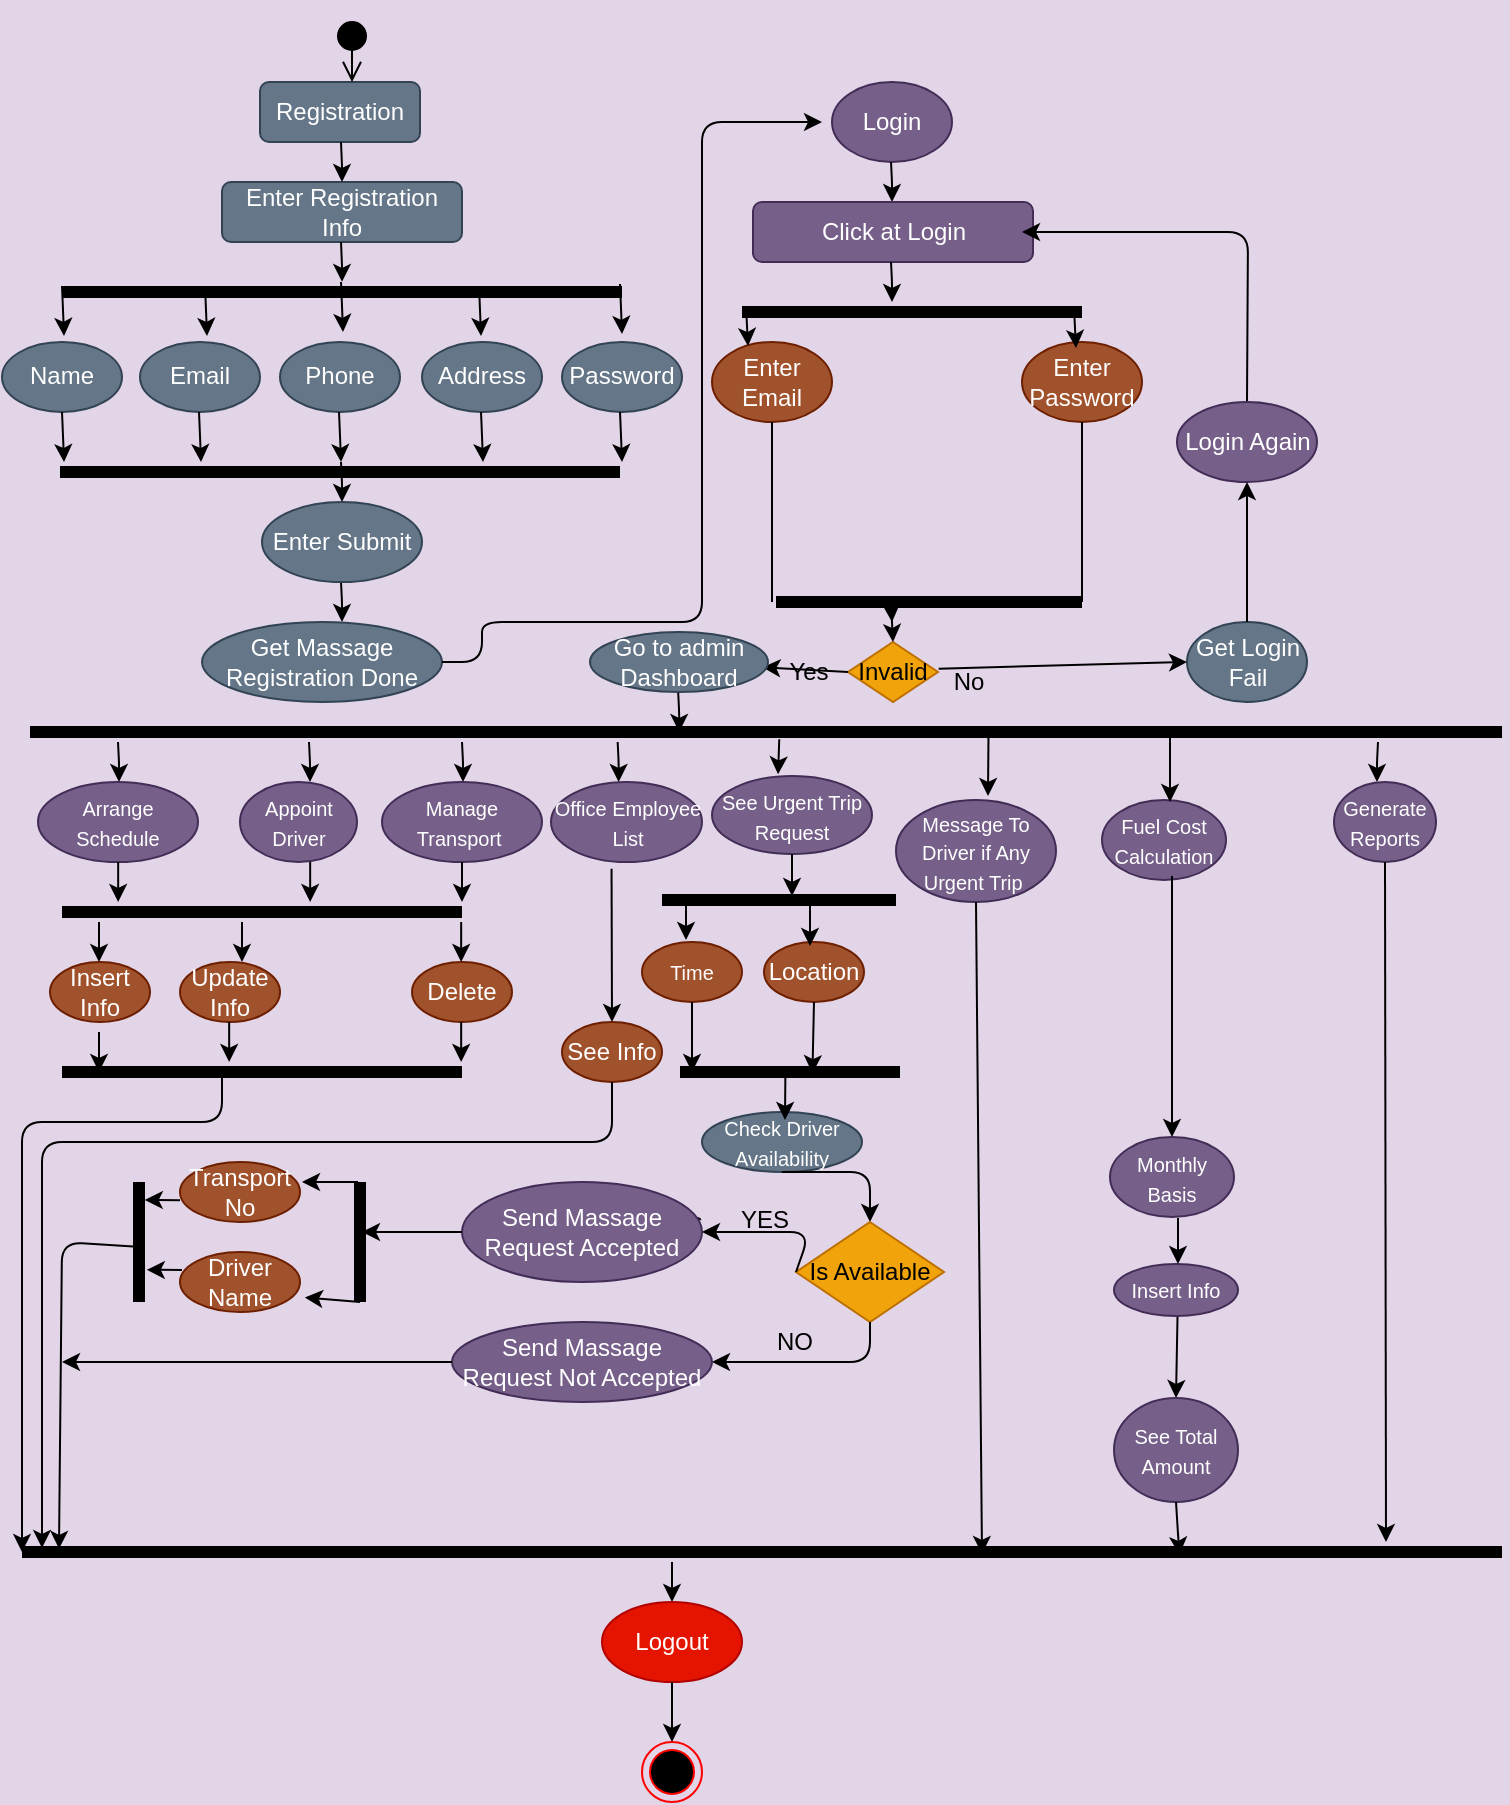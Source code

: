 <mxfile version="15.3.5" type="github">
  <diagram id="Zl01GysUVRrBJq3q0-Fd" name="Page-1">
    <mxGraphModel dx="1036" dy="571" grid="1" gridSize="10" guides="1" tooltips="1" connect="1" arrows="1" fold="1" page="1" pageScale="1" pageWidth="827" pageHeight="1169" background="#E1D5E7" math="0" shadow="0">
      <root>
        <mxCell id="0" />
        <mxCell id="1" parent="0" />
        <mxCell id="w90_zhHVsFdHdV3SLVgs-108" value="" style="shape=line;html=1;strokeWidth=6;" parent="1" vertex="1">
          <mxGeometry x="340" y="444" width="117" height="10" as="geometry" />
        </mxCell>
        <mxCell id="w90_zhHVsFdHdV3SLVgs-115" value="" style="shape=line;html=1;strokeWidth=6;" parent="1" vertex="1">
          <mxGeometry x="24" y="360" width="736" height="10" as="geometry" />
        </mxCell>
        <mxCell id="w90_zhHVsFdHdV3SLVgs-117" value="" style="endArrow=classic;html=1;" parent="1" edge="1">
          <mxGeometry x="-376.5" y="220" width="50" height="50" as="geometry">
            <mxPoint x="68.0" y="370" as="sourcePoint" />
            <mxPoint x="68.5" y="390.0" as="targetPoint" />
            <Array as="points">
              <mxPoint x="68.5" y="380" />
            </Array>
          </mxGeometry>
        </mxCell>
        <mxCell id="w90_zhHVsFdHdV3SLVgs-118" value="" style="endArrow=classic;html=1;" parent="1" edge="1">
          <mxGeometry x="-281" y="220" width="50" height="50" as="geometry">
            <mxPoint x="163.5" y="370" as="sourcePoint" />
            <mxPoint x="164" y="390.0" as="targetPoint" />
            <Array as="points">
              <mxPoint x="164" y="380" />
            </Array>
          </mxGeometry>
        </mxCell>
        <mxCell id="w90_zhHVsFdHdV3SLVgs-119" value="" style="endArrow=classic;html=1;" parent="1" edge="1">
          <mxGeometry x="-204.5" y="220" width="50" height="50" as="geometry">
            <mxPoint x="240.0" y="370" as="sourcePoint" />
            <mxPoint x="240.5" y="390.0" as="targetPoint" />
            <Array as="points">
              <mxPoint x="240.5" y="380" />
            </Array>
          </mxGeometry>
        </mxCell>
        <mxCell id="w90_zhHVsFdHdV3SLVgs-120" value="" style="endArrow=classic;html=1;" parent="1" edge="1">
          <mxGeometry x="-126.68" y="220" width="50" height="50" as="geometry">
            <mxPoint x="317.82" y="370" as="sourcePoint" />
            <mxPoint x="318.32" y="390.0" as="targetPoint" />
            <Array as="points">
              <mxPoint x="318.32" y="380" />
            </Array>
          </mxGeometry>
        </mxCell>
        <mxCell id="w90_zhHVsFdHdV3SLVgs-121" value="" style="endArrow=classic;html=1;entryX=0.413;entryY=-0.021;entryDx=0;entryDy=0;entryPerimeter=0;exitX=0.509;exitY=0.86;exitDx=0;exitDy=0;exitPerimeter=0;" parent="1" source="w90_zhHVsFdHdV3SLVgs-115" target="w90_zhHVsFdHdV3SLVgs-132" edge="1">
          <mxGeometry x="-19.5" y="220" width="50" height="50" as="geometry">
            <mxPoint x="399" y="377" as="sourcePoint" />
            <mxPoint x="425.59" y="380" as="targetPoint" />
            <Array as="points" />
          </mxGeometry>
        </mxCell>
        <mxCell id="w90_zhHVsFdHdV3SLVgs-124" value="" style="endArrow=classic;html=1;" parent="1" edge="1">
          <mxGeometry x="252.5" y="220" width="50" height="50" as="geometry">
            <mxPoint x="698" y="370" as="sourcePoint" />
            <mxPoint x="697.5" y="390.0" as="targetPoint" />
            <Array as="points">
              <mxPoint x="697.5" y="380" />
            </Array>
          </mxGeometry>
        </mxCell>
        <mxCell id="w90_zhHVsFdHdV3SLVgs-128" value="&lt;font style=&quot;font-size: 10px&quot;&gt;Arrange Schedule&lt;/font&gt;" style="ellipse;whiteSpace=wrap;html=1;strokeColor=#432D57;direction=west;fillColor=#76608a;fontColor=#ffffff;" parent="1" vertex="1">
          <mxGeometry x="28" y="390" width="80" height="40" as="geometry" />
        </mxCell>
        <mxCell id="w90_zhHVsFdHdV3SLVgs-129" value="&lt;font style=&quot;font-size: 10px&quot;&gt;Appoint Driver&lt;/font&gt;" style="ellipse;whiteSpace=wrap;html=1;strokeColor=#432D57;fillColor=#76608a;fontColor=#ffffff;" parent="1" vertex="1">
          <mxGeometry x="129" y="390" width="58.5" height="40" as="geometry" />
        </mxCell>
        <mxCell id="w90_zhHVsFdHdV3SLVgs-130" value="&lt;font style=&quot;font-size: 10px&quot;&gt;Manage Transport&amp;nbsp;&lt;/font&gt;" style="ellipse;whiteSpace=wrap;html=1;strokeColor=#432D57;fillColor=#76608a;fontColor=#ffffff;" parent="1" vertex="1">
          <mxGeometry x="200" y="390" width="80" height="40" as="geometry" />
        </mxCell>
        <mxCell id="w90_zhHVsFdHdV3SLVgs-131" value="&lt;font style=&quot;font-size: 10px&quot;&gt;Office Employee List&lt;/font&gt;" style="ellipse;whiteSpace=wrap;html=1;strokeColor=#432D57;fillColor=#76608a;fontColor=#ffffff;" parent="1" vertex="1">
          <mxGeometry x="284.5" y="390" width="75.5" height="40" as="geometry" />
        </mxCell>
        <mxCell id="w90_zhHVsFdHdV3SLVgs-132" value="&lt;font style=&quot;font-size: 10px&quot;&gt;See Urgent Trip Request&lt;/font&gt;" style="ellipse;whiteSpace=wrap;html=1;strokeColor=#432D57;fillColor=#76608a;fontColor=#ffffff;" parent="1" vertex="1">
          <mxGeometry x="365" y="387" width="80" height="39" as="geometry" />
        </mxCell>
        <mxCell id="w90_zhHVsFdHdV3SLVgs-133" value="&lt;font style=&quot;font-size: 10px&quot;&gt;Fuel Cost Calculation&lt;/font&gt;" style="ellipse;whiteSpace=wrap;html=1;strokeColor=#432D57;fillColor=#76608a;fontColor=#ffffff;" parent="1" vertex="1">
          <mxGeometry x="560" y="399" width="62" height="40" as="geometry" />
        </mxCell>
        <mxCell id="w90_zhHVsFdHdV3SLVgs-136" value="&lt;font style=&quot;font-size: 10px&quot;&gt;Generate Reports&lt;/font&gt;" style="ellipse;whiteSpace=wrap;html=1;strokeColor=#432D57;fillColor=#76608a;fontColor=#ffffff;" parent="1" vertex="1">
          <mxGeometry x="676" y="390" width="51" height="40" as="geometry" />
        </mxCell>
        <mxCell id="w90_zhHVsFdHdV3SLVgs-139" value="" style="endArrow=classic;html=1;" parent="1" edge="1">
          <mxGeometry x="-96.42" y="195" width="50" height="50" as="geometry">
            <mxPoint x="348.08" y="345" as="sourcePoint" />
            <mxPoint x="348.58" y="365.0" as="targetPoint" />
            <Array as="points">
              <mxPoint x="348.58" y="355" />
            </Array>
          </mxGeometry>
        </mxCell>
        <mxCell id="w90_zhHVsFdHdV3SLVgs-142" value="" style="shape=line;html=1;strokeWidth=6;" parent="1" vertex="1">
          <mxGeometry x="40" y="450" width="200" height="10" as="geometry" />
        </mxCell>
        <mxCell id="w90_zhHVsFdHdV3SLVgs-143" value="" style="endArrow=classic;html=1;strokeColor=#000000;exitX=0.5;exitY=1;exitDx=0;exitDy=0;" parent="1" edge="1">
          <mxGeometry width="50" height="50" relative="1" as="geometry">
            <mxPoint x="68.08" y="430" as="sourcePoint" />
            <mxPoint x="68.08" y="450" as="targetPoint" />
          </mxGeometry>
        </mxCell>
        <mxCell id="w90_zhHVsFdHdV3SLVgs-144" value="" style="endArrow=classic;html=1;strokeColor=#000000;exitX=0.5;exitY=1;exitDx=0;exitDy=0;" parent="1" edge="1">
          <mxGeometry width="50" height="50" relative="1" as="geometry">
            <mxPoint x="164.08" y="430" as="sourcePoint" />
            <mxPoint x="164.08" y="450" as="targetPoint" />
          </mxGeometry>
        </mxCell>
        <mxCell id="w90_zhHVsFdHdV3SLVgs-145" value="" style="endArrow=classic;html=1;strokeColor=#000000;exitX=0.5;exitY=1;exitDx=0;exitDy=0;" parent="1" edge="1">
          <mxGeometry width="50" height="50" relative="1" as="geometry">
            <mxPoint x="240" y="430" as="sourcePoint" />
            <mxPoint x="240" y="450" as="targetPoint" />
          </mxGeometry>
        </mxCell>
        <mxCell id="w90_zhHVsFdHdV3SLVgs-146" value="" style="endArrow=classic;html=1;strokeColor=#000000;exitX=0.5;exitY=1;exitDx=0;exitDy=0;" parent="1" edge="1">
          <mxGeometry width="50" height="50" relative="1" as="geometry">
            <mxPoint x="58.5" y="460" as="sourcePoint" />
            <mxPoint x="58.5" y="480" as="targetPoint" />
          </mxGeometry>
        </mxCell>
        <mxCell id="w90_zhHVsFdHdV3SLVgs-147" value="Insert Info" style="ellipse;whiteSpace=wrap;html=1;strokeColor=#6D1F00;fillColor=#a0522d;fontColor=#ffffff;" parent="1" vertex="1">
          <mxGeometry x="34" y="480" width="50" height="30" as="geometry" />
        </mxCell>
        <mxCell id="w90_zhHVsFdHdV3SLVgs-149" value="" style="endArrow=classic;html=1;strokeColor=#000000;exitX=0.5;exitY=1;exitDx=0;exitDy=0;" parent="1" edge="1">
          <mxGeometry width="50" height="50" relative="1" as="geometry">
            <mxPoint x="130" y="460" as="sourcePoint" />
            <mxPoint x="130" y="480" as="targetPoint" />
          </mxGeometry>
        </mxCell>
        <mxCell id="w90_zhHVsFdHdV3SLVgs-150" value="" style="endArrow=classic;html=1;strokeColor=#000000;exitX=0.5;exitY=1;exitDx=0;exitDy=0;" parent="1" edge="1">
          <mxGeometry width="50" height="50" relative="1" as="geometry">
            <mxPoint x="239.58" y="460" as="sourcePoint" />
            <mxPoint x="239.58" y="480" as="targetPoint" />
          </mxGeometry>
        </mxCell>
        <mxCell id="w90_zhHVsFdHdV3SLVgs-151" value="Update Info" style="ellipse;whiteSpace=wrap;html=1;strokeColor=#6D1F00;fillColor=#a0522d;fontColor=#ffffff;" parent="1" vertex="1">
          <mxGeometry x="99" y="480" width="50" height="30" as="geometry" />
        </mxCell>
        <mxCell id="w90_zhHVsFdHdV3SLVgs-152" value="Delete" style="ellipse;whiteSpace=wrap;html=1;strokeColor=#6D1F00;fillColor=#a0522d;fontColor=#ffffff;" parent="1" vertex="1">
          <mxGeometry x="215" y="480" width="50" height="30" as="geometry" />
        </mxCell>
        <mxCell id="w90_zhHVsFdHdV3SLVgs-153" value="" style="shape=line;html=1;strokeWidth=6;" parent="1" vertex="1">
          <mxGeometry x="40" y="530" width="200" height="10" as="geometry" />
        </mxCell>
        <mxCell id="w90_zhHVsFdHdV3SLVgs-154" value="" style="endArrow=classic;html=1;strokeColor=#000000;exitX=0.5;exitY=1;exitDx=0;exitDy=0;" parent="1" edge="1">
          <mxGeometry width="50" height="50" relative="1" as="geometry">
            <mxPoint x="58.5" y="515" as="sourcePoint" />
            <mxPoint x="58.5" y="535" as="targetPoint" />
          </mxGeometry>
        </mxCell>
        <mxCell id="w90_zhHVsFdHdV3SLVgs-155" value="" style="endArrow=classic;html=1;strokeColor=#000000;exitX=0.5;exitY=1;exitDx=0;exitDy=0;" parent="1" edge="1">
          <mxGeometry width="50" height="50" relative="1" as="geometry">
            <mxPoint x="123.58" y="510" as="sourcePoint" />
            <mxPoint x="123.58" y="530" as="targetPoint" />
          </mxGeometry>
        </mxCell>
        <mxCell id="w90_zhHVsFdHdV3SLVgs-156" value="" style="endArrow=classic;html=1;strokeColor=#000000;exitX=0.5;exitY=1;exitDx=0;exitDy=0;" parent="1" edge="1">
          <mxGeometry width="50" height="50" relative="1" as="geometry">
            <mxPoint x="239.58" y="510" as="sourcePoint" />
            <mxPoint x="239.58" y="530" as="targetPoint" />
          </mxGeometry>
        </mxCell>
        <mxCell id="w90_zhHVsFdHdV3SLVgs-157" value="" style="endArrow=classic;html=1;strokeColor=#000000;entryX=0;entryY=0.5;entryDx=0;entryDy=0;entryPerimeter=0;" parent="1" target="w90_zhHVsFdHdV3SLVgs-243" edge="1">
          <mxGeometry width="50" height="50" relative="1" as="geometry">
            <mxPoint x="120" y="538" as="sourcePoint" />
            <mxPoint x="24" y="770" as="targetPoint" />
            <Array as="points">
              <mxPoint x="120" y="560" />
              <mxPoint x="20" y="560" />
            </Array>
          </mxGeometry>
        </mxCell>
        <mxCell id="w90_zhHVsFdHdV3SLVgs-158" value="" style="endArrow=classic;html=1;strokeColor=#000000;exitX=0.401;exitY=1.085;exitDx=0;exitDy=0;entryX=0.5;entryY=0;entryDx=0;entryDy=0;exitPerimeter=0;" parent="1" source="w90_zhHVsFdHdV3SLVgs-131" target="w90_zhHVsFdHdV3SLVgs-159" edge="1">
          <mxGeometry width="50" height="50" relative="1" as="geometry">
            <mxPoint x="330" y="430" as="sourcePoint" />
            <mxPoint x="330" y="450" as="targetPoint" />
          </mxGeometry>
        </mxCell>
        <mxCell id="w90_zhHVsFdHdV3SLVgs-159" value="See Info" style="ellipse;whiteSpace=wrap;html=1;strokeColor=#6D1F00;fillColor=#a0522d;fontColor=#ffffff;" parent="1" vertex="1">
          <mxGeometry x="290" y="510" width="50" height="30" as="geometry" />
        </mxCell>
        <mxCell id="w90_zhHVsFdHdV3SLVgs-161" value="" style="endArrow=classic;html=1;strokeColor=#000000;exitX=0.5;exitY=1;exitDx=0;exitDy=0;" parent="1" source="w90_zhHVsFdHdV3SLVgs-159" edge="1">
          <mxGeometry width="50" height="50" relative="1" as="geometry">
            <mxPoint x="320" y="570" as="sourcePoint" />
            <mxPoint x="30" y="773" as="targetPoint" />
            <Array as="points">
              <mxPoint x="315" y="570" />
              <mxPoint x="30" y="570" />
            </Array>
          </mxGeometry>
        </mxCell>
        <mxCell id="w90_zhHVsFdHdV3SLVgs-163" value="&lt;font style=&quot;font-size: 10px&quot;&gt;Time&lt;/font&gt;" style="ellipse;whiteSpace=wrap;html=1;strokeColor=#6D1F00;fillColor=#a0522d;fontColor=#ffffff;" parent="1" vertex="1">
          <mxGeometry x="330" y="470" width="50" height="30" as="geometry" />
        </mxCell>
        <mxCell id="w90_zhHVsFdHdV3SLVgs-173" value="&lt;font style=&quot;font-size: 10px&quot;&gt;Check Driver Availability&lt;/font&gt;" style="ellipse;whiteSpace=wrap;html=1;strokeColor=#314354;fillColor=#647687;fontColor=#ffffff;" parent="1" vertex="1">
          <mxGeometry x="360" y="555" width="80" height="30" as="geometry" />
        </mxCell>
        <mxCell id="w90_zhHVsFdHdV3SLVgs-174" value="" style="endArrow=classic;html=1;strokeColor=#000000;exitX=0.5;exitY=1;exitDx=0;exitDy=0;entryX=0.5;entryY=0;entryDx=0;entryDy=0;" parent="1" source="w90_zhHVsFdHdV3SLVgs-173" target="w90_zhHVsFdHdV3SLVgs-176" edge="1">
          <mxGeometry width="50" height="50" relative="1" as="geometry">
            <mxPoint x="520" y="525" as="sourcePoint" />
            <mxPoint x="420" y="550" as="targetPoint" />
            <Array as="points">
              <mxPoint x="444" y="585" />
            </Array>
          </mxGeometry>
        </mxCell>
        <mxCell id="w90_zhHVsFdHdV3SLVgs-176" value="Is Available" style="rhombus;whiteSpace=wrap;html=1;strokeColor=#BD7000;fillColor=#f0a30a;fontColor=#000000;" parent="1" vertex="1">
          <mxGeometry x="407" y="610" width="74" height="50" as="geometry" />
        </mxCell>
        <mxCell id="w90_zhHVsFdHdV3SLVgs-177" value="" style="endArrow=classic;html=1;strokeColor=#000000;exitX=0;exitY=0.5;exitDx=0;exitDy=0;entryX=1;entryY=0.5;entryDx=0;entryDy=0;" parent="1" source="w90_zhHVsFdHdV3SLVgs-176" target="w90_zhHVsFdHdV3SLVgs-181" edge="1">
          <mxGeometry width="50" height="50" relative="1" as="geometry">
            <mxPoint x="350" y="590" as="sourcePoint" />
            <mxPoint x="300" y="590" as="targetPoint" />
            <Array as="points">
              <mxPoint x="414" y="615" />
            </Array>
          </mxGeometry>
        </mxCell>
        <mxCell id="w90_zhHVsFdHdV3SLVgs-178" value="Yes" style="text;html=1;align=center;verticalAlign=middle;resizable=0;points=[];autosize=1;strokeColor=none;" parent="1" vertex="1">
          <mxGeometry x="335" y="600" width="30" height="20" as="geometry" />
        </mxCell>
        <mxCell id="w90_zhHVsFdHdV3SLVgs-179" value="" style="endArrow=classic;html=1;strokeColor=#000000;exitX=0.5;exitY=1;exitDx=0;exitDy=0;entryX=1;entryY=0.5;entryDx=0;entryDy=0;" parent="1" source="w90_zhHVsFdHdV3SLVgs-176" target="w90_zhHVsFdHdV3SLVgs-182" edge="1">
          <mxGeometry width="50" height="50" relative="1" as="geometry">
            <mxPoint x="270" y="670" as="sourcePoint" />
            <mxPoint x="300" y="640" as="targetPoint" />
            <Array as="points">
              <mxPoint x="444" y="680" />
            </Array>
          </mxGeometry>
        </mxCell>
        <mxCell id="w90_zhHVsFdHdV3SLVgs-180" value="NO" style="text;html=1;align=center;verticalAlign=middle;resizable=0;points=[];autosize=1;strokeColor=none;" parent="1" vertex="1">
          <mxGeometry x="391.5" y="661" width="28" height="18" as="geometry" />
        </mxCell>
        <mxCell id="w90_zhHVsFdHdV3SLVgs-181" value="Send Massage Request Accepted" style="ellipse;whiteSpace=wrap;html=1;strokeColor=#432D57;fillColor=#76608a;fontColor=#ffffff;" parent="1" vertex="1">
          <mxGeometry x="240" y="590" width="120" height="50" as="geometry" />
        </mxCell>
        <mxCell id="w90_zhHVsFdHdV3SLVgs-182" value="Send Massage Request Not Accepted" style="ellipse;whiteSpace=wrap;html=1;strokeColor=#432D57;fillColor=#76608a;fontColor=#ffffff;" parent="1" vertex="1">
          <mxGeometry x="235" y="660" width="130" height="40" as="geometry" />
        </mxCell>
        <mxCell id="w90_zhHVsFdHdV3SLVgs-184" value="Transport No" style="ellipse;whiteSpace=wrap;html=1;strokeColor=#6D1F00;fillColor=#a0522d;fontColor=#ffffff;" parent="1" vertex="1">
          <mxGeometry x="99" y="580" width="60" height="30" as="geometry" />
        </mxCell>
        <mxCell id="w90_zhHVsFdHdV3SLVgs-185" value="Driver Name" style="ellipse;whiteSpace=wrap;html=1;strokeColor=#6D1F00;fillColor=#a0522d;fontColor=#ffffff;" parent="1" vertex="1">
          <mxGeometry x="99" y="625" width="60" height="30" as="geometry" />
        </mxCell>
        <mxCell id="w90_zhHVsFdHdV3SLVgs-188" value="" style="endArrow=classic;html=1;strokeColor=#000000;exitX=0;exitY=0.5;exitDx=0;exitDy=0;" parent="1" source="w90_zhHVsFdHdV3SLVgs-181" edge="1">
          <mxGeometry width="50" height="50" relative="1" as="geometry">
            <mxPoint x="180" y="620" as="sourcePoint" />
            <mxPoint x="190" y="615" as="targetPoint" />
          </mxGeometry>
        </mxCell>
        <mxCell id="w90_zhHVsFdHdV3SLVgs-191" value="" style="endArrow=classic;html=1;strokeColor=#000000;exitX=0.537;exitY=0.616;exitDx=0;exitDy=0;exitPerimeter=0;entryX=0.025;entryY=0.34;entryDx=0;entryDy=0;entryPerimeter=0;" parent="1" source="w90_zhHVsFdHdV3SLVgs-237" target="w90_zhHVsFdHdV3SLVgs-243" edge="1">
          <mxGeometry width="50" height="50" relative="1" as="geometry">
            <mxPoint x="70" y="620" as="sourcePoint" />
            <mxPoint x="40" y="1123" as="targetPoint" />
            <Array as="points">
              <mxPoint x="40" y="620" />
            </Array>
          </mxGeometry>
        </mxCell>
        <mxCell id="w90_zhHVsFdHdV3SLVgs-192" value="" style="endArrow=classic;html=1;strokeColor=#000000;exitX=0;exitY=0.5;exitDx=0;exitDy=0;" parent="1" source="w90_zhHVsFdHdV3SLVgs-182" edge="1">
          <mxGeometry width="50" height="50" relative="1" as="geometry">
            <mxPoint x="175.72" y="657.68" as="sourcePoint" />
            <mxPoint x="40" y="680" as="targetPoint" />
          </mxGeometry>
        </mxCell>
        <mxCell id="w90_zhHVsFdHdV3SLVgs-199" value="" style="endArrow=classic;html=1;strokeColor=#000000;entryX=0.5;entryY=0;entryDx=0;entryDy=0;" parent="1" target="w90_zhHVsFdHdV3SLVgs-205" edge="1">
          <mxGeometry width="50" height="50" relative="1" as="geometry">
            <mxPoint x="595" y="437" as="sourcePoint" />
            <mxPoint x="587" y="567.5" as="targetPoint" />
            <Array as="points" />
          </mxGeometry>
        </mxCell>
        <mxCell id="w90_zhHVsFdHdV3SLVgs-205" value="&lt;font style=&quot;font-size: 10px&quot;&gt;Monthly Basis&lt;/font&gt;" style="ellipse;whiteSpace=wrap;html=1;strokeColor=#432D57;fillColor=#76608a;fontColor=#ffffff;" parent="1" vertex="1">
          <mxGeometry x="564" y="567.5" width="62" height="40" as="geometry" />
        </mxCell>
        <mxCell id="w90_zhHVsFdHdV3SLVgs-212" value="" style="endArrow=classic;html=1;strokeColor=#000000;exitX=0.5;exitY=1;exitDx=0;exitDy=0;entryX=0.5;entryY=0;entryDx=0;entryDy=0;" parent="1" target="w90_zhHVsFdHdV3SLVgs-215" edge="1">
          <mxGeometry width="50" height="50" relative="1" as="geometry">
            <mxPoint x="598" y="644" as="sourcePoint" />
            <mxPoint x="603" y="698" as="targetPoint" />
          </mxGeometry>
        </mxCell>
        <mxCell id="w90_zhHVsFdHdV3SLVgs-215" value="&lt;font style=&quot;font-size: 10px&quot;&gt;See Total Amount&lt;/font&gt;" style="ellipse;whiteSpace=wrap;html=1;strokeColor=#432D57;fillColor=#76608a;fontColor=#ffffff;" parent="1" vertex="1">
          <mxGeometry x="566" y="698" width="62" height="52" as="geometry" />
        </mxCell>
        <mxCell id="w90_zhHVsFdHdV3SLVgs-221" value="" style="endArrow=classic;html=1;strokeColor=#000000;exitX=0.5;exitY=1;exitDx=0;exitDy=0;" parent="1" source="w90_zhHVsFdHdV3SLVgs-132" edge="1">
          <mxGeometry width="50" height="50" relative="1" as="geometry">
            <mxPoint x="320" y="460" as="sourcePoint" />
            <mxPoint x="405" y="447" as="targetPoint" />
          </mxGeometry>
        </mxCell>
        <mxCell id="w90_zhHVsFdHdV3SLVgs-164" value="Location" style="ellipse;whiteSpace=wrap;html=1;strokeColor=#6D1F00;fillColor=#a0522d;fontColor=#ffffff;" parent="1" vertex="1">
          <mxGeometry x="391" y="470" width="50" height="30" as="geometry" />
        </mxCell>
        <mxCell id="w90_zhHVsFdHdV3SLVgs-226" value="" style="endArrow=classic;html=1;strokeColor=#000000;exitX=0.06;exitY=0.42;exitDx=0;exitDy=0;exitPerimeter=0;" parent="1" edge="1">
          <mxGeometry width="50" height="50" relative="1" as="geometry">
            <mxPoint x="352.02" y="448.2" as="sourcePoint" />
            <mxPoint x="352" y="469" as="targetPoint" />
          </mxGeometry>
        </mxCell>
        <mxCell id="w90_zhHVsFdHdV3SLVgs-230" value="" style="endArrow=classic;html=1;strokeColor=#000000;exitX=0.5;exitY=1;exitDx=0;exitDy=0;entryX=0.602;entryY=0.56;entryDx=0;entryDy=0;entryPerimeter=0;" parent="1" source="w90_zhHVsFdHdV3SLVgs-164" target="w90_zhHVsFdHdV3SLVgs-232" edge="1">
          <mxGeometry width="50" height="50" relative="1" as="geometry">
            <mxPoint x="443.708" y="510" as="sourcePoint" />
            <mxPoint x="402" y="535" as="targetPoint" />
          </mxGeometry>
        </mxCell>
        <mxCell id="w90_zhHVsFdHdV3SLVgs-231" value="" style="endArrow=classic;html=1;strokeColor=#000000;exitX=0.5;exitY=1;exitDx=0;exitDy=0;" parent="1" source="w90_zhHVsFdHdV3SLVgs-163" edge="1">
          <mxGeometry width="50" height="50" relative="1" as="geometry">
            <mxPoint x="367.708" y="510" as="sourcePoint" />
            <mxPoint x="355" y="535" as="targetPoint" />
          </mxGeometry>
        </mxCell>
        <mxCell id="w90_zhHVsFdHdV3SLVgs-232" value="" style="shape=line;html=1;strokeWidth=6;" parent="1" vertex="1">
          <mxGeometry x="349" y="530" width="110" height="10" as="geometry" />
        </mxCell>
        <mxCell id="w90_zhHVsFdHdV3SLVgs-235" value="" style="endArrow=classic;html=1;strokeColor=#000000;" parent="1" edge="1">
          <mxGeometry width="50" height="50" relative="1" as="geometry">
            <mxPoint x="401.708" y="534" as="sourcePoint" />
            <mxPoint x="401.5" y="559" as="targetPoint" />
          </mxGeometry>
        </mxCell>
        <mxCell id="w90_zhHVsFdHdV3SLVgs-236" value="" style="shape=line;html=1;strokeWidth=6;rotation=90;" parent="1" vertex="1">
          <mxGeometry x="159" y="615" width="60" height="10" as="geometry" />
        </mxCell>
        <mxCell id="w90_zhHVsFdHdV3SLVgs-237" value="" style="shape=line;html=1;strokeWidth=6;rotation=90;" parent="1" vertex="1">
          <mxGeometry x="48.5" y="607.5" width="60" height="25" as="geometry" />
        </mxCell>
        <mxCell id="w90_zhHVsFdHdV3SLVgs-238" value="" style="endArrow=classic;html=1;strokeColor=#000000;exitX=1;exitY=0.5;exitDx=0;exitDy=0;exitPerimeter=0;entryX=1.04;entryY=0.76;entryDx=0;entryDy=0;entryPerimeter=0;" parent="1" source="w90_zhHVsFdHdV3SLVgs-236" target="w90_zhHVsFdHdV3SLVgs-185" edge="1">
          <mxGeometry width="50" height="50" relative="1" as="geometry">
            <mxPoint x="320" y="660" as="sourcePoint" />
            <mxPoint x="370" y="610" as="targetPoint" />
          </mxGeometry>
        </mxCell>
        <mxCell id="w90_zhHVsFdHdV3SLVgs-239" value="" style="endArrow=classic;html=1;strokeColor=#000000;" parent="1" edge="1">
          <mxGeometry width="50" height="50" relative="1" as="geometry">
            <mxPoint x="188" y="590" as="sourcePoint" />
            <mxPoint x="160" y="590" as="targetPoint" />
          </mxGeometry>
        </mxCell>
        <mxCell id="w90_zhHVsFdHdV3SLVgs-240" value="" style="endArrow=classic;html=1;strokeColor=#000000;entryX=1.04;entryY=0.76;entryDx=0;entryDy=0;entryPerimeter=0;" parent="1" edge="1">
          <mxGeometry width="50" height="50" relative="1" as="geometry">
            <mxPoint x="100" y="634" as="sourcePoint" />
            <mxPoint x="82.4" y="633.9" as="targetPoint" />
          </mxGeometry>
        </mxCell>
        <mxCell id="w90_zhHVsFdHdV3SLVgs-241" value="" style="endArrow=classic;html=1;strokeColor=#000000;entryX=1.04;entryY=0.76;entryDx=0;entryDy=0;entryPerimeter=0;" parent="1" edge="1">
          <mxGeometry width="50" height="50" relative="1" as="geometry">
            <mxPoint x="99" y="599.1" as="sourcePoint" />
            <mxPoint x="81.4" y="599.0" as="targetPoint" />
          </mxGeometry>
        </mxCell>
        <mxCell id="w90_zhHVsFdHdV3SLVgs-243" value="" style="shape=line;html=1;strokeWidth=6;" parent="1" vertex="1">
          <mxGeometry x="20" y="770" width="740" height="10" as="geometry" />
        </mxCell>
        <mxCell id="w90_zhHVsFdHdV3SLVgs-245" value="" style="ellipse;html=1;shape=endState;fillColor=#000000;strokeColor=#ff0000;" parent="1" vertex="1">
          <mxGeometry x="330" y="870" width="30" height="30" as="geometry" />
        </mxCell>
        <mxCell id="w90_zhHVsFdHdV3SLVgs-246" value="" style="endArrow=classic;html=1;strokeColor=#000000;" parent="1" edge="1">
          <mxGeometry width="50" height="50" relative="1" as="geometry">
            <mxPoint x="345" y="780" as="sourcePoint" />
            <mxPoint x="345" y="800" as="targetPoint" />
          </mxGeometry>
        </mxCell>
        <mxCell id="w90_zhHVsFdHdV3SLVgs-249" value="Logout" style="ellipse;whiteSpace=wrap;html=1;strokeColor=#B20000;fillColor=#e51400;fontColor=#ffffff;" parent="1" vertex="1">
          <mxGeometry x="310" y="800" width="70" height="40" as="geometry" />
        </mxCell>
        <mxCell id="w90_zhHVsFdHdV3SLVgs-250" value="" style="endArrow=classic;html=1;strokeColor=#000000;exitX=0.5;exitY=1;exitDx=0;exitDy=0;entryX=0.5;entryY=0;entryDx=0;entryDy=0;" parent="1" source="w90_zhHVsFdHdV3SLVgs-249" target="w90_zhHVsFdHdV3SLVgs-245" edge="1">
          <mxGeometry width="50" height="50" relative="1" as="geometry">
            <mxPoint x="320" y="760" as="sourcePoint" />
            <mxPoint x="370" y="710" as="targetPoint" />
          </mxGeometry>
        </mxCell>
        <mxCell id="w90_zhHVsFdHdV3SLVgs-257" value="" style="group" parent="1" vertex="1" connectable="0">
          <mxGeometry x="10" y="9" width="657.5" height="341" as="geometry" />
        </mxCell>
        <mxCell id="w90_zhHVsFdHdV3SLVgs-45" value="" style="endArrow=classic;html=1;" parent="w90_zhHVsFdHdV3SLVgs-257" edge="1">
          <mxGeometry y="11" width="50" height="50" as="geometry">
            <mxPoint x="169.5" y="221" as="sourcePoint" />
            <mxPoint x="170" y="241" as="targetPoint" />
            <Array as="points">
              <mxPoint x="170" y="231" />
            </Array>
          </mxGeometry>
        </mxCell>
        <mxCell id="w90_zhHVsFdHdV3SLVgs-46" value="Get Massage Registration Done" style="ellipse;whiteSpace=wrap;html=1;fillColor=#647687;strokeColor=#314354;fontColor=#ffffff;" parent="w90_zhHVsFdHdV3SLVgs-257" vertex="1">
          <mxGeometry x="100" y="301" width="120" height="40" as="geometry" />
        </mxCell>
        <mxCell id="w90_zhHVsFdHdV3SLVgs-47" value="" style="endArrow=classic;html=1;" parent="w90_zhHVsFdHdV3SLVgs-257" edge="1">
          <mxGeometry y="1" width="50" height="50" as="geometry">
            <mxPoint x="169.5" y="281" as="sourcePoint" />
            <mxPoint x="170" y="301" as="targetPoint" />
            <Array as="points">
              <mxPoint x="170" y="291" />
            </Array>
          </mxGeometry>
        </mxCell>
        <mxCell id="w90_zhHVsFdHdV3SLVgs-48" value="Enter Submit" style="ellipse;whiteSpace=wrap;html=1;fillColor=#647687;strokeColor=#314354;fontColor=#ffffff;" parent="w90_zhHVsFdHdV3SLVgs-257" vertex="1">
          <mxGeometry x="130" y="241" width="80" height="40" as="geometry" />
        </mxCell>
        <mxCell id="w90_zhHVsFdHdV3SLVgs-49" value="" style="endArrow=classic;html=1;exitX=1;exitY=0.5;exitDx=0;exitDy=0;" parent="w90_zhHVsFdHdV3SLVgs-257" source="w90_zhHVsFdHdV3SLVgs-46" edge="1">
          <mxGeometry y="31" width="50" height="50" as="geometry">
            <mxPoint x="230" y="311" as="sourcePoint" />
            <mxPoint x="410" y="51" as="targetPoint" />
            <Array as="points">
              <mxPoint x="240" y="321" />
              <mxPoint x="240" y="301" />
              <mxPoint x="350" y="301" />
              <mxPoint x="350" y="221" />
              <mxPoint x="350" y="51" />
            </Array>
          </mxGeometry>
        </mxCell>
        <mxCell id="w90_zhHVsFdHdV3SLVgs-50" value="Login" style="ellipse;whiteSpace=wrap;html=1;fillColor=#76608a;strokeColor=#432D57;fontColor=#ffffff;" parent="w90_zhHVsFdHdV3SLVgs-257" vertex="1">
          <mxGeometry x="415" y="31" width="60" height="40" as="geometry" />
        </mxCell>
        <mxCell id="w90_zhHVsFdHdV3SLVgs-51" value="" style="endArrow=classic;html=1;" parent="w90_zhHVsFdHdV3SLVgs-257" edge="1">
          <mxGeometry y="-19" width="50" height="50" as="geometry">
            <mxPoint x="444.5" y="71" as="sourcePoint" />
            <mxPoint x="445" y="91" as="targetPoint" />
            <Array as="points">
              <mxPoint x="445" y="81" />
            </Array>
          </mxGeometry>
        </mxCell>
        <mxCell id="w90_zhHVsFdHdV3SLVgs-52" value="Click at Login" style="rounded=1;whiteSpace=wrap;html=1;fillColor=#76608a;strokeColor=#432D57;fontColor=#ffffff;" parent="w90_zhHVsFdHdV3SLVgs-257" vertex="1">
          <mxGeometry x="375.5" y="91" width="140" height="30" as="geometry" />
        </mxCell>
        <mxCell id="w90_zhHVsFdHdV3SLVgs-53" value="" style="endArrow=classic;html=1;" parent="w90_zhHVsFdHdV3SLVgs-257" edge="1">
          <mxGeometry y="-29" width="50" height="50" as="geometry">
            <mxPoint x="444.5" y="121" as="sourcePoint" />
            <mxPoint x="445" y="141" as="targetPoint" />
            <Array as="points">
              <mxPoint x="445" y="131" />
            </Array>
          </mxGeometry>
        </mxCell>
        <mxCell id="w90_zhHVsFdHdV3SLVgs-55" value="Enter Email" style="ellipse;whiteSpace=wrap;html=1;fillColor=#a0522d;strokeColor=#6D1F00;fontColor=#ffffff;" parent="w90_zhHVsFdHdV3SLVgs-257" vertex="1">
          <mxGeometry x="355" y="161" width="60" height="40" as="geometry" />
        </mxCell>
        <mxCell id="w90_zhHVsFdHdV3SLVgs-56" value="Enter Password" style="ellipse;whiteSpace=wrap;html=1;fillColor=#a0522d;strokeColor=#6D1F00;fontColor=#ffffff;" parent="w90_zhHVsFdHdV3SLVgs-257" vertex="1">
          <mxGeometry x="510" y="161" width="60" height="40" as="geometry" />
        </mxCell>
        <mxCell id="w90_zhHVsFdHdV3SLVgs-58" value="" style="endArrow=classic;html=1;" parent="w90_zhHVsFdHdV3SLVgs-257" edge="1">
          <mxGeometry x="26" y="-36" width="50" height="50" as="geometry">
            <mxPoint x="536" y="144" as="sourcePoint" />
            <mxPoint x="537" y="164" as="targetPoint" />
            <Array as="points">
              <mxPoint x="536.5" y="154" />
            </Array>
          </mxGeometry>
        </mxCell>
        <mxCell id="w90_zhHVsFdHdV3SLVgs-60" value="" style="endArrow=none;html=1;entryX=0.5;entryY=1;entryDx=0;entryDy=0;" parent="w90_zhHVsFdHdV3SLVgs-257" target="w90_zhHVsFdHdV3SLVgs-55" edge="1">
          <mxGeometry y="31" width="50" height="50" as="geometry">
            <mxPoint x="385" y="291" as="sourcePoint" />
            <mxPoint x="430" y="241" as="targetPoint" />
          </mxGeometry>
        </mxCell>
        <mxCell id="w90_zhHVsFdHdV3SLVgs-61" value="" style="endArrow=none;html=1;entryX=0.5;entryY=1;entryDx=0;entryDy=0;" parent="w90_zhHVsFdHdV3SLVgs-257" target="w90_zhHVsFdHdV3SLVgs-56" edge="1">
          <mxGeometry y="31" width="50" height="50" as="geometry">
            <mxPoint x="540" y="291" as="sourcePoint" />
            <mxPoint x="430" y="241" as="targetPoint" />
          </mxGeometry>
        </mxCell>
        <mxCell id="w90_zhHVsFdHdV3SLVgs-62" value="" style="endArrow=classic;html=1;" parent="w90_zhHVsFdHdV3SLVgs-257" edge="1">
          <mxGeometry y="31" width="50" height="50" as="geometry">
            <mxPoint x="444.5" y="291" as="sourcePoint" />
            <mxPoint x="445" y="301" as="targetPoint" />
            <Array as="points">
              <mxPoint x="445" y="301" />
            </Array>
          </mxGeometry>
        </mxCell>
        <mxCell id="w90_zhHVsFdHdV3SLVgs-63" value="Invalid" style="rhombus;whiteSpace=wrap;html=1;fillColor=#f0a30a;strokeColor=#BD7000;fontColor=#000000;" parent="w90_zhHVsFdHdV3SLVgs-257" vertex="1">
          <mxGeometry x="423" y="311" width="45" height="30" as="geometry" />
        </mxCell>
        <mxCell id="w90_zhHVsFdHdV3SLVgs-64" value="" style="endArrow=classic;html=1;exitX=0;exitY=0.5;exitDx=0;exitDy=0;entryX=-0.07;entryY=0.38;entryDx=0;entryDy=0;entryPerimeter=0;" parent="w90_zhHVsFdHdV3SLVgs-257" source="w90_zhHVsFdHdV3SLVgs-63" target="w90_zhHVsFdHdV3SLVgs-66" edge="1">
          <mxGeometry y="31" width="50" height="50" as="geometry">
            <mxPoint x="380" y="391" as="sourcePoint" />
            <mxPoint x="390" y="341" as="targetPoint" />
          </mxGeometry>
        </mxCell>
        <mxCell id="w90_zhHVsFdHdV3SLVgs-65" value="Go to admin Dashboard" style="ellipse;whiteSpace=wrap;html=1;fillColor=#647687;strokeColor=#314354;fontColor=#ffffff;" parent="w90_zhHVsFdHdV3SLVgs-257" vertex="1">
          <mxGeometry x="294" y="306" width="89" height="30" as="geometry" />
        </mxCell>
        <mxCell id="w90_zhHVsFdHdV3SLVgs-66" value="Yes" style="text;html=1;align=center;verticalAlign=middle;resizable=0;points=[];autosize=1;strokeColor=none;" parent="w90_zhHVsFdHdV3SLVgs-257" vertex="1">
          <mxGeometry x="383" y="316" width="40" height="20" as="geometry" />
        </mxCell>
        <mxCell id="w90_zhHVsFdHdV3SLVgs-68" value="No" style="text;html=1;align=center;verticalAlign=middle;resizable=0;points=[];autosize=1;strokeColor=none;" parent="w90_zhHVsFdHdV3SLVgs-257" vertex="1">
          <mxGeometry x="468" y="321" width="30" height="20" as="geometry" />
        </mxCell>
        <mxCell id="w90_zhHVsFdHdV3SLVgs-69" value="Get Login Fail" style="ellipse;whiteSpace=wrap;html=1;fillColor=#647687;strokeColor=#314354;fontColor=#ffffff;" parent="w90_zhHVsFdHdV3SLVgs-257" vertex="1">
          <mxGeometry x="592.5" y="301" width="60" height="40" as="geometry" />
        </mxCell>
        <mxCell id="w90_zhHVsFdHdV3SLVgs-67" value="" style="endArrow=classic;html=1;entryX=0;entryY=0.5;entryDx=0;entryDy=0;exitX=0.011;exitY=0.167;exitDx=0;exitDy=0;exitPerimeter=0;" parent="w90_zhHVsFdHdV3SLVgs-257" source="w90_zhHVsFdHdV3SLVgs-68" target="w90_zhHVsFdHdV3SLVgs-69" edge="1">
          <mxGeometry y="23" width="50" height="50" as="geometry">
            <mxPoint x="467" y="333" as="sourcePoint" />
            <mxPoint x="560" y="333" as="targetPoint" />
          </mxGeometry>
        </mxCell>
        <mxCell id="w90_zhHVsFdHdV3SLVgs-70" value="" style="endArrow=classic;html=1;exitX=0.5;exitY=0;exitDx=0;exitDy=0;" parent="w90_zhHVsFdHdV3SLVgs-257" source="w90_zhHVsFdHdV3SLVgs-71" edge="1">
          <mxGeometry x="-5" y="31" width="50" height="50" as="geometry">
            <mxPoint x="617.5" y="191" as="sourcePoint" />
            <mxPoint x="510" y="106" as="targetPoint" />
            <Array as="points">
              <mxPoint x="623" y="106" />
            </Array>
          </mxGeometry>
        </mxCell>
        <mxCell id="w90_zhHVsFdHdV3SLVgs-71" value="Login Again" style="ellipse;whiteSpace=wrap;html=1;fillColor=#76608a;strokeColor=#432D57;fontColor=#ffffff;" parent="w90_zhHVsFdHdV3SLVgs-257" vertex="1">
          <mxGeometry x="587.5" y="191" width="70" height="40" as="geometry" />
        </mxCell>
        <mxCell id="w90_zhHVsFdHdV3SLVgs-72" value="" style="endArrow=classic;html=1;exitX=0.5;exitY=0;exitDx=0;exitDy=0;entryX=0.5;entryY=1;entryDx=0;entryDy=0;" parent="w90_zhHVsFdHdV3SLVgs-257" source="w90_zhHVsFdHdV3SLVgs-69" target="w90_zhHVsFdHdV3SLVgs-71" edge="1">
          <mxGeometry y="31" width="50" height="50" as="geometry">
            <mxPoint x="380" y="391" as="sourcePoint" />
            <mxPoint x="430" y="341" as="targetPoint" />
          </mxGeometry>
        </mxCell>
        <mxCell id="w90_zhHVsFdHdV3SLVgs-74" value="Registration" style="rounded=1;whiteSpace=wrap;html=1;fillColor=#647687;strokeColor=#314354;fontColor=#ffffff;" parent="w90_zhHVsFdHdV3SLVgs-257" vertex="1">
          <mxGeometry x="129" y="31" width="80" height="30" as="geometry" />
        </mxCell>
        <mxCell id="w90_zhHVsFdHdV3SLVgs-75" value="Enter Registration Info" style="rounded=1;whiteSpace=wrap;html=1;fillColor=#647687;strokeColor=#314354;fontColor=#ffffff;" parent="w90_zhHVsFdHdV3SLVgs-257" vertex="1">
          <mxGeometry x="110" y="81" width="120" height="30" as="geometry" />
        </mxCell>
        <mxCell id="w90_zhHVsFdHdV3SLVgs-76" value="" style="endArrow=classic;html=1;" parent="w90_zhHVsFdHdV3SLVgs-257" edge="1">
          <mxGeometry y="26.142" width="50" height="58.294" as="geometry">
            <mxPoint x="169.5" y="61.118" as="sourcePoint" />
            <mxPoint x="170" y="81" as="targetPoint" />
            <Array as="points">
              <mxPoint x="170" y="72.777" />
            </Array>
          </mxGeometry>
        </mxCell>
        <mxCell id="w90_zhHVsFdHdV3SLVgs-77" value="" style="endArrow=classic;html=1;" parent="w90_zhHVsFdHdV3SLVgs-257" edge="1">
          <mxGeometry y="6.072" width="50" height="58.294" as="geometry">
            <mxPoint x="169.5" y="111.001" as="sourcePoint" />
            <mxPoint x="170" y="130.93" as="targetPoint" />
            <Array as="points">
              <mxPoint x="170" y="122.66" />
            </Array>
          </mxGeometry>
        </mxCell>
        <mxCell id="w90_zhHVsFdHdV3SLVgs-84" value="Name" style="ellipse;whiteSpace=wrap;html=1;fillColor=#647687;strokeColor=#314354;fontColor=#ffffff;" parent="w90_zhHVsFdHdV3SLVgs-257" vertex="1">
          <mxGeometry y="161.004" width="60" height="34.976" as="geometry" />
        </mxCell>
        <mxCell id="w90_zhHVsFdHdV3SLVgs-85" value="Email" style="ellipse;whiteSpace=wrap;html=1;fillColor=#647687;strokeColor=#314354;fontColor=#ffffff;" parent="w90_zhHVsFdHdV3SLVgs-257" vertex="1">
          <mxGeometry x="69" y="161.004" width="60" height="34.976" as="geometry" />
        </mxCell>
        <mxCell id="w90_zhHVsFdHdV3SLVgs-86" value="Phone" style="ellipse;whiteSpace=wrap;html=1;fillColor=#647687;strokeColor=#314354;fontColor=#ffffff;" parent="w90_zhHVsFdHdV3SLVgs-257" vertex="1">
          <mxGeometry x="139" y="161.004" width="60" height="34.976" as="geometry" />
        </mxCell>
        <mxCell id="w90_zhHVsFdHdV3SLVgs-87" value="Address" style="ellipse;whiteSpace=wrap;html=1;fillColor=#647687;strokeColor=#314354;fontColor=#ffffff;" parent="w90_zhHVsFdHdV3SLVgs-257" vertex="1">
          <mxGeometry x="210" y="161.004" width="60" height="34.976" as="geometry" />
        </mxCell>
        <mxCell id="w90_zhHVsFdHdV3SLVgs-88" value="Password" style="ellipse;whiteSpace=wrap;html=1;fillColor=#647687;strokeColor=#314354;fontColor=#ffffff;" parent="w90_zhHVsFdHdV3SLVgs-257" vertex="1">
          <mxGeometry x="280" y="161.004" width="60" height="34.976" as="geometry" />
        </mxCell>
        <mxCell id="w90_zhHVsFdHdV3SLVgs-89" value="" style="html=1;verticalAlign=bottom;startArrow=circle;startFill=1;endArrow=open;startSize=6;endSize=8;" parent="w90_zhHVsFdHdV3SLVgs-257" edge="1">
          <mxGeometry width="80" as="geometry">
            <mxPoint x="175" as="sourcePoint" />
            <mxPoint x="175" y="31" as="targetPoint" />
          </mxGeometry>
        </mxCell>
        <mxCell id="w90_zhHVsFdHdV3SLVgs-90" value="" style="shape=line;html=1;strokeWidth=6;" parent="w90_zhHVsFdHdV3SLVgs-257" vertex="1">
          <mxGeometry x="30" y="131" width="280" height="10" as="geometry" />
        </mxCell>
        <mxCell id="w90_zhHVsFdHdV3SLVgs-94" value="" style="endArrow=classic;html=1;" parent="w90_zhHVsFdHdV3SLVgs-257" edge="1">
          <mxGeometry y="-6.908" width="50" height="58.294" as="geometry">
            <mxPoint x="30" y="132.997" as="sourcePoint" />
            <mxPoint x="31" y="157.95" as="targetPoint" />
            <Array as="points">
              <mxPoint x="30.5" y="144.656" />
            </Array>
          </mxGeometry>
        </mxCell>
        <mxCell id="w90_zhHVsFdHdV3SLVgs-95" value="" style="endArrow=classic;html=1;" parent="w90_zhHVsFdHdV3SLVgs-257" edge="1">
          <mxGeometry x="71.5" y="-6.908" width="50" height="58.294" as="geometry">
            <mxPoint x="101.5" y="132.997" as="sourcePoint" />
            <mxPoint x="102.5" y="157.95" as="targetPoint" />
            <Array as="points">
              <mxPoint x="102" y="144.656" />
            </Array>
          </mxGeometry>
        </mxCell>
        <mxCell id="w90_zhHVsFdHdV3SLVgs-96" value="" style="endArrow=classic;html=1;" parent="w90_zhHVsFdHdV3SLVgs-257" edge="1">
          <mxGeometry x="139.5" y="-8.908" width="50" height="58.294" as="geometry">
            <mxPoint x="169.5" y="130.997" as="sourcePoint" />
            <mxPoint x="170.5" y="155.95" as="targetPoint" />
            <Array as="points">
              <mxPoint x="170" y="142.656" />
            </Array>
          </mxGeometry>
        </mxCell>
        <mxCell id="w90_zhHVsFdHdV3SLVgs-97" value="" style="endArrow=classic;html=1;" parent="w90_zhHVsFdHdV3SLVgs-257" edge="1">
          <mxGeometry x="208.5" y="-6.908" width="50" height="58.294" as="geometry">
            <mxPoint x="238.5" y="132.997" as="sourcePoint" />
            <mxPoint x="239.5" y="157.95" as="targetPoint" />
            <Array as="points">
              <mxPoint x="239" y="144.656" />
            </Array>
          </mxGeometry>
        </mxCell>
        <mxCell id="w90_zhHVsFdHdV3SLVgs-98" value="" style="endArrow=classic;html=1;" parent="w90_zhHVsFdHdV3SLVgs-257" edge="1">
          <mxGeometry x="279" y="-7.908" width="50" height="58.294" as="geometry">
            <mxPoint x="309" y="131.997" as="sourcePoint" />
            <mxPoint x="310" y="156.95" as="targetPoint" />
            <Array as="points">
              <mxPoint x="309.5" y="143.656" />
            </Array>
          </mxGeometry>
        </mxCell>
        <mxCell id="w90_zhHVsFdHdV3SLVgs-100" value="" style="endArrow=classic;html=1;" parent="w90_zhHVsFdHdV3SLVgs-257" edge="1">
          <mxGeometry y="56.072" width="50" height="58.294" as="geometry">
            <mxPoint x="30" y="195.977" as="sourcePoint" />
            <mxPoint x="31" y="221" as="targetPoint" />
            <Array as="points">
              <mxPoint x="30.5" y="207.636" />
            </Array>
          </mxGeometry>
        </mxCell>
        <mxCell id="w90_zhHVsFdHdV3SLVgs-101" value="" style="endArrow=classic;html=1;" parent="w90_zhHVsFdHdV3SLVgs-257" edge="1">
          <mxGeometry x="68.5" y="56.072" width="50" height="58.294" as="geometry">
            <mxPoint x="98.5" y="195.977" as="sourcePoint" />
            <mxPoint x="99.5" y="221" as="targetPoint" />
            <Array as="points">
              <mxPoint x="99" y="207.636" />
            </Array>
          </mxGeometry>
        </mxCell>
        <mxCell id="w90_zhHVsFdHdV3SLVgs-102" value="" style="endArrow=classic;html=1;" parent="w90_zhHVsFdHdV3SLVgs-257" edge="1">
          <mxGeometry x="138.5" y="56.072" width="50" height="58.294" as="geometry">
            <mxPoint x="168.5" y="195.977" as="sourcePoint" />
            <mxPoint x="169.5" y="221" as="targetPoint" />
            <Array as="points">
              <mxPoint x="169" y="207.636" />
            </Array>
          </mxGeometry>
        </mxCell>
        <mxCell id="w90_zhHVsFdHdV3SLVgs-103" value="" style="endArrow=classic;html=1;" parent="w90_zhHVsFdHdV3SLVgs-257" edge="1">
          <mxGeometry x="209.5" y="56.072" width="50" height="58.294" as="geometry">
            <mxPoint x="239.5" y="195.977" as="sourcePoint" />
            <mxPoint x="240.5" y="221" as="targetPoint" />
            <Array as="points">
              <mxPoint x="240" y="207.636" />
            </Array>
          </mxGeometry>
        </mxCell>
        <mxCell id="w90_zhHVsFdHdV3SLVgs-104" value="" style="endArrow=classic;html=1;" parent="w90_zhHVsFdHdV3SLVgs-257" edge="1">
          <mxGeometry x="279" y="56.072" width="50" height="58.294" as="geometry">
            <mxPoint x="309" y="195.977" as="sourcePoint" />
            <mxPoint x="310" y="221" as="targetPoint" />
            <Array as="points">
              <mxPoint x="309.5" y="207.636" />
            </Array>
          </mxGeometry>
        </mxCell>
        <mxCell id="w90_zhHVsFdHdV3SLVgs-105" value="" style="shape=line;html=1;strokeWidth=6;" parent="w90_zhHVsFdHdV3SLVgs-257" vertex="1">
          <mxGeometry x="29" y="221" width="280" height="10" as="geometry" />
        </mxCell>
        <mxCell id="w90_zhHVsFdHdV3SLVgs-106" value="" style="shape=line;html=1;strokeWidth=6;" parent="w90_zhHVsFdHdV3SLVgs-257" vertex="1">
          <mxGeometry x="370" y="141" width="170" height="10" as="geometry" />
        </mxCell>
        <mxCell id="w90_zhHVsFdHdV3SLVgs-107" value="" style="endArrow=classic;html=1;" parent="w90_zhHVsFdHdV3SLVgs-257" edge="1">
          <mxGeometry x="-138" y="-37" width="50" height="50" as="geometry">
            <mxPoint x="372" y="143" as="sourcePoint" />
            <mxPoint x="373" y="163" as="targetPoint" />
            <Array as="points">
              <mxPoint x="372.5" y="153" />
            </Array>
          </mxGeometry>
        </mxCell>
        <mxCell id="w90_zhHVsFdHdV3SLVgs-109" value="" style="endArrow=classic;html=1;" parent="w90_zhHVsFdHdV3SLVgs-257" edge="1">
          <mxGeometry x="-65.5" y="111" width="50" height="50" as="geometry">
            <mxPoint x="444.5" y="291" as="sourcePoint" />
            <mxPoint x="445.5" y="311" as="targetPoint" />
            <Array as="points">
              <mxPoint x="445" y="301" />
            </Array>
          </mxGeometry>
        </mxCell>
        <mxCell id="w90_zhHVsFdHdV3SLVgs-224" value="" style="shape=line;html=1;strokeWidth=6;" parent="w90_zhHVsFdHdV3SLVgs-257" vertex="1">
          <mxGeometry x="387" y="286" width="153" height="10" as="geometry" />
        </mxCell>
        <mxCell id="TKk5tec1i-kKQn_U-pSp-1" value="" style="endArrow=classic;html=1;strokeColor=#000000;exitX=0.5;exitY=1;exitDx=0;exitDy=0;" parent="1" edge="1">
          <mxGeometry width="50" height="50" relative="1" as="geometry">
            <mxPoint x="414" y="450" as="sourcePoint" />
            <mxPoint x="414" y="472" as="targetPoint" />
          </mxGeometry>
        </mxCell>
        <mxCell id="TKk5tec1i-kKQn_U-pSp-6" value="YES" style="text;html=1;align=center;verticalAlign=middle;resizable=0;points=[];autosize=1;strokeColor=none;" parent="1" vertex="1">
          <mxGeometry x="374" y="600" width="34" height="18" as="geometry" />
        </mxCell>
        <mxCell id="TKk5tec1i-kKQn_U-pSp-7" value="" style="endArrow=classic;html=1;strokeColor=#000000;exitX=0.5;exitY=1;exitDx=0;exitDy=0;" parent="1" edge="1">
          <mxGeometry width="50" height="50" relative="1" as="geometry">
            <mxPoint x="503.25" y="365" as="sourcePoint" />
            <mxPoint x="503" y="397" as="targetPoint" />
          </mxGeometry>
        </mxCell>
        <mxCell id="TKk5tec1i-kKQn_U-pSp-8" value="&lt;font style=&quot;font-size: 10px&quot;&gt;Message To Driver if Any Urgent Trip&amp;nbsp;&lt;/font&gt;" style="ellipse;whiteSpace=wrap;html=1;strokeColor=#432D57;fillColor=#76608a;fontColor=#ffffff;" parent="1" vertex="1">
          <mxGeometry x="457" y="399" width="80" height="51" as="geometry" />
        </mxCell>
        <mxCell id="TKk5tec1i-kKQn_U-pSp-9" value="" style="endArrow=classic;html=1;exitX=0.5;exitY=1;exitDx=0;exitDy=0;" parent="1" source="TKk5tec1i-kKQn_U-pSp-8" edge="1">
          <mxGeometry width="50" height="50" relative="1" as="geometry">
            <mxPoint x="387" y="509" as="sourcePoint" />
            <mxPoint x="500" y="776" as="targetPoint" />
          </mxGeometry>
        </mxCell>
        <mxCell id="yCRUBU6QMrGXU24vUJ0C-1" value="&lt;font style=&quot;font-size: 10px&quot;&gt;Insert Info&lt;/font&gt;" style="ellipse;whiteSpace=wrap;html=1;strokeColor=#432D57;fillColor=#76608a;fontColor=#ffffff;" parent="1" vertex="1">
          <mxGeometry x="566" y="631" width="62" height="26" as="geometry" />
        </mxCell>
        <mxCell id="yCRUBU6QMrGXU24vUJ0C-3" value="" style="endArrow=classic;html=1;sourcePerimeterSpacing=8;targetPerimeterSpacing=8;" parent="1" edge="1">
          <mxGeometry width="50" height="50" relative="1" as="geometry">
            <mxPoint x="598" y="608" as="sourcePoint" />
            <mxPoint x="598" y="631" as="targetPoint" />
          </mxGeometry>
        </mxCell>
        <mxCell id="2XMG3CZPHC--YGCJiQQZ-1" value="" style="endArrow=classic;html=1;sourcePerimeterSpacing=8;targetPerimeterSpacing=8;exitX=0.5;exitY=1;exitDx=0;exitDy=0;" edge="1" parent="1" source="w90_zhHVsFdHdV3SLVgs-136">
          <mxGeometry width="50" height="50" relative="1" as="geometry">
            <mxPoint x="667.5" y="520" as="sourcePoint" />
            <mxPoint x="702" y="770" as="targetPoint" />
          </mxGeometry>
        </mxCell>
        <mxCell id="2XMG3CZPHC--YGCJiQQZ-2" value="" style="endArrow=classic;html=1;sourcePerimeterSpacing=8;targetPerimeterSpacing=8;" edge="1" parent="1">
          <mxGeometry width="50" height="50" relative="1" as="geometry">
            <mxPoint x="594" y="366" as="sourcePoint" />
            <mxPoint x="594" y="400" as="targetPoint" />
          </mxGeometry>
        </mxCell>
        <mxCell id="2XMG3CZPHC--YGCJiQQZ-4" value="" style="endArrow=classic;html=1;sourcePerimeterSpacing=8;targetPerimeterSpacing=8;exitX=0.5;exitY=1;exitDx=0;exitDy=0;entryX=0.782;entryY=0.64;entryDx=0;entryDy=0;entryPerimeter=0;" edge="1" parent="1" source="w90_zhHVsFdHdV3SLVgs-215" target="w90_zhHVsFdHdV3SLVgs-243">
          <mxGeometry width="50" height="50" relative="1" as="geometry">
            <mxPoint x="550" y="810" as="sourcePoint" />
            <mxPoint x="601" y="774" as="targetPoint" />
          </mxGeometry>
        </mxCell>
      </root>
    </mxGraphModel>
  </diagram>
</mxfile>
